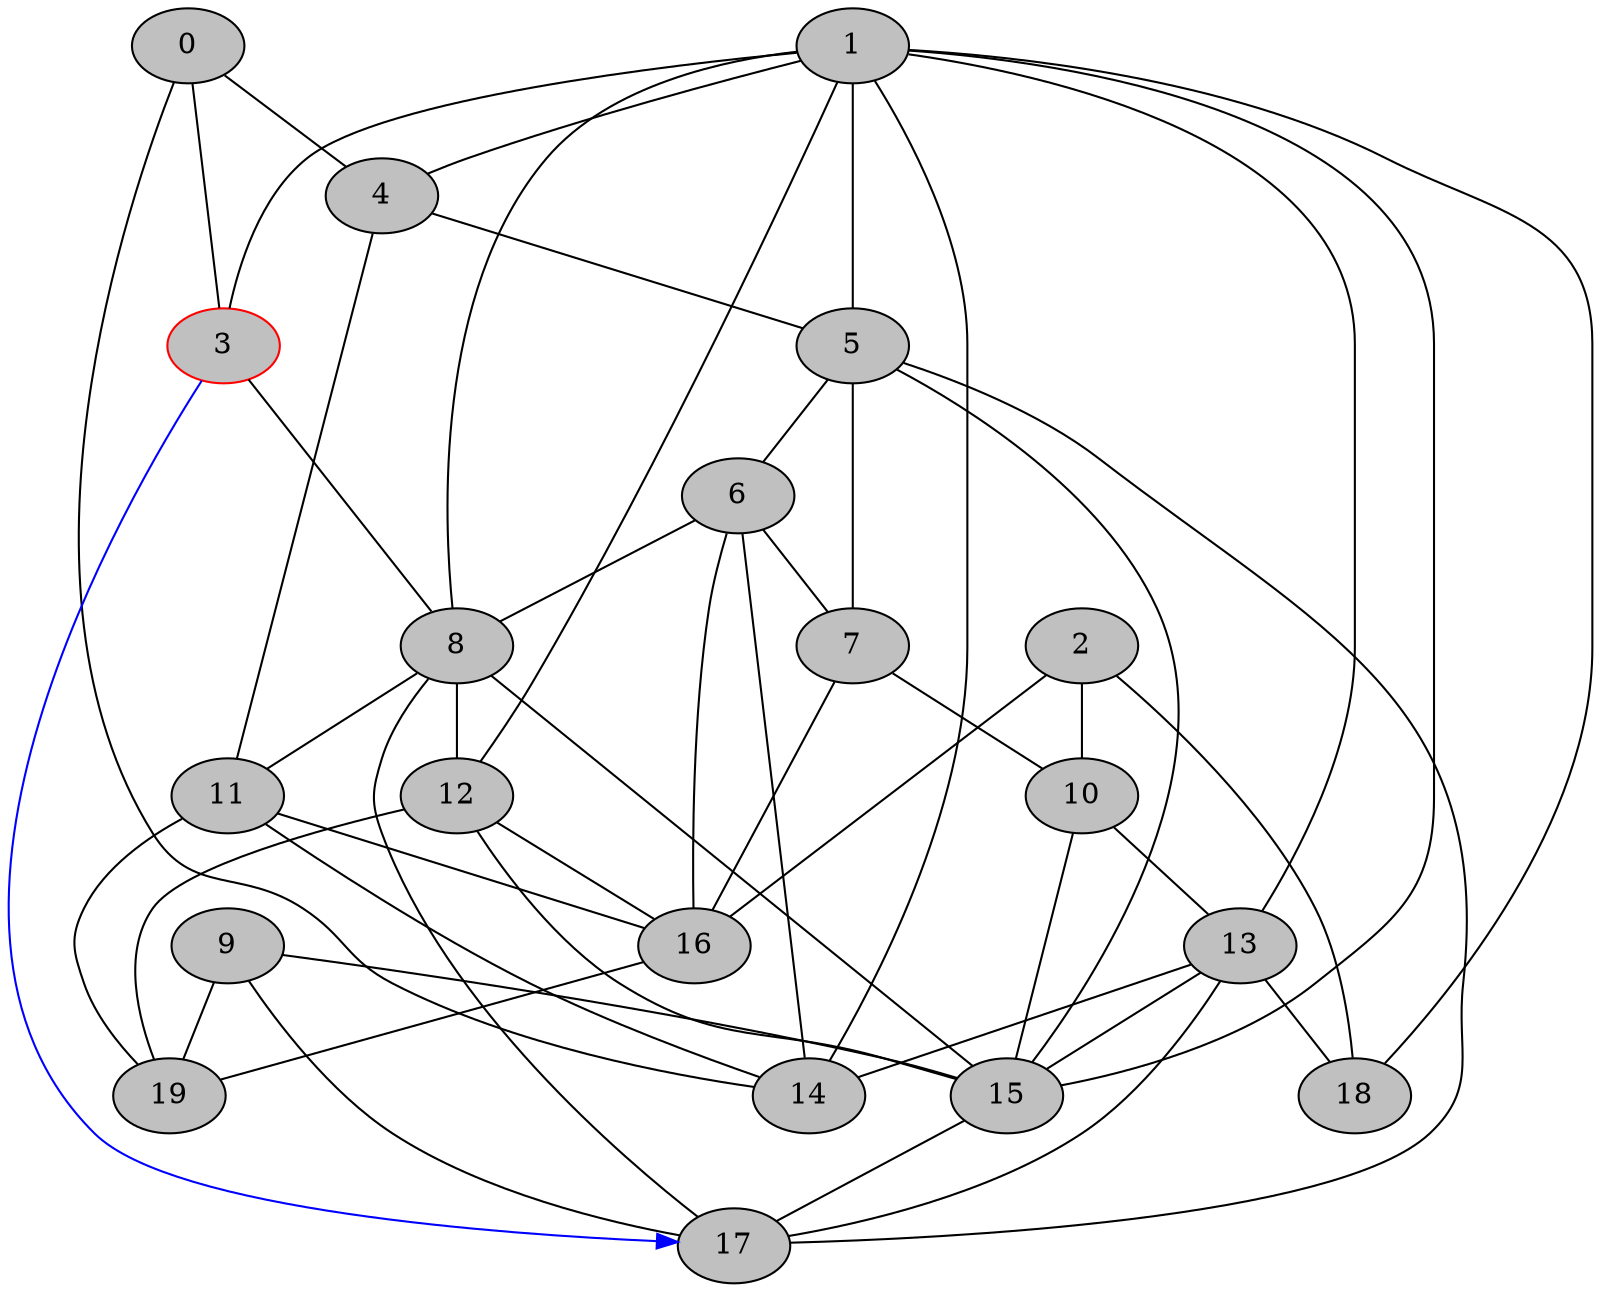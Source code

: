 // network test graph
digraph
{
	0 [fillcolor=gray,style=filled,]
	1 [fillcolor=gray,style=filled,]
	2 [fillcolor=gray,style=filled,]
	3 [fillcolor=gray,style=filled,color=red,]
	4 [fillcolor=gray,style=filled,]
	5 [fillcolor=gray,style=filled,]
	6 [fillcolor=gray,style=filled,]
	7 [fillcolor=gray,style=filled,]
	8 [fillcolor=gray,style=filled,]
	9 [fillcolor=gray,style=filled,]
	10 [fillcolor=gray,style=filled,]
	11 [fillcolor=gray,style=filled,]
	12 [fillcolor=gray,style=filled,]
	13 [fillcolor=gray,style=filled,]
	14 [fillcolor=gray,style=filled,]
	15 [fillcolor=gray,style=filled,]
	16 [fillcolor=gray,style=filled,]
	17 [fillcolor=gray,style=filled,]
	18 [fillcolor=gray,style=filled,]
	19 [fillcolor=gray,style=filled,]
	0 -> 3 [dir=none]
	0 -> 4 [dir=none]
	0 -> 14 [dir=none]
	1 -> 3 [dir=none]
	1 -> 4 [dir=none]
	1 -> 5 [dir=none]
	1 -> 8 [dir=none]
	1 -> 12 [dir=none]
	1 -> 13 [dir=none]
	1 -> 14 [dir=none]
	1 -> 15 [dir=none]
	1 -> 18 [dir=none]
	2 -> 10 [dir=none]
	2 -> 16 [dir=none]
	2 -> 18 [dir=none]
	3 -> 8 [dir=none]
	3 -> 17 [dir=forward,color=blue,]
	4 -> 5 [dir=none]
	4 -> 11 [dir=none]
	5 -> 6 [dir=none]
	5 -> 7 [dir=none]
	5 -> 15 [dir=none]
	5 -> 17 [dir=none]
	6 -> 7 [dir=none]
	6 -> 8 [dir=none]
	6 -> 14 [dir=none]
	6 -> 16 [dir=none]
	7 -> 10 [dir=none]
	7 -> 16 [dir=none]
	8 -> 11 [dir=none]
	8 -> 12 [dir=none]
	8 -> 15 [dir=none]
	8 -> 17 [dir=none]
	9 -> 15 [dir=none]
	9 -> 17 [dir=none]
	9 -> 19 [dir=none]
	10 -> 13 [dir=none]
	10 -> 15 [dir=none]
	11 -> 14 [dir=none]
	11 -> 16 [dir=none]
	11 -> 19 [dir=none]
	12 -> 15 [dir=none]
	12 -> 16 [dir=none]
	12 -> 19 [dir=none]
	13 -> 14 [dir=none]
	13 -> 15 [dir=none]
	13 -> 17 [dir=none]
	13 -> 18 [dir=none]
	15 -> 17 [dir=none]
	16 -> 19 [dir=none]
}